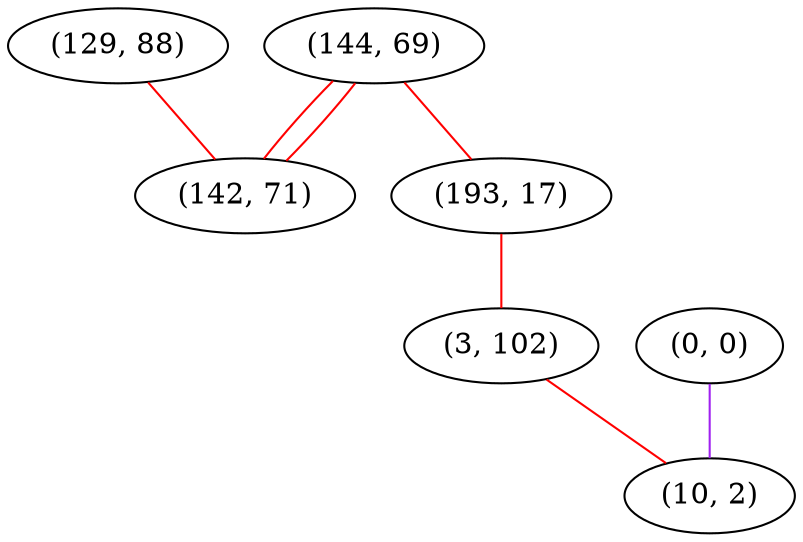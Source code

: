 graph "" {
"(129, 88)";
"(0, 0)";
"(144, 69)";
"(142, 71)";
"(193, 17)";
"(3, 102)";
"(10, 2)";
"(129, 88)" -- "(142, 71)"  [color=red, key=0, weight=1];
"(0, 0)" -- "(10, 2)"  [color=purple, key=0, weight=4];
"(144, 69)" -- "(142, 71)"  [color=red, key=0, weight=1];
"(144, 69)" -- "(142, 71)"  [color=red, key=1, weight=1];
"(144, 69)" -- "(193, 17)"  [color=red, key=0, weight=1];
"(193, 17)" -- "(3, 102)"  [color=red, key=0, weight=1];
"(3, 102)" -- "(10, 2)"  [color=red, key=0, weight=1];
}
